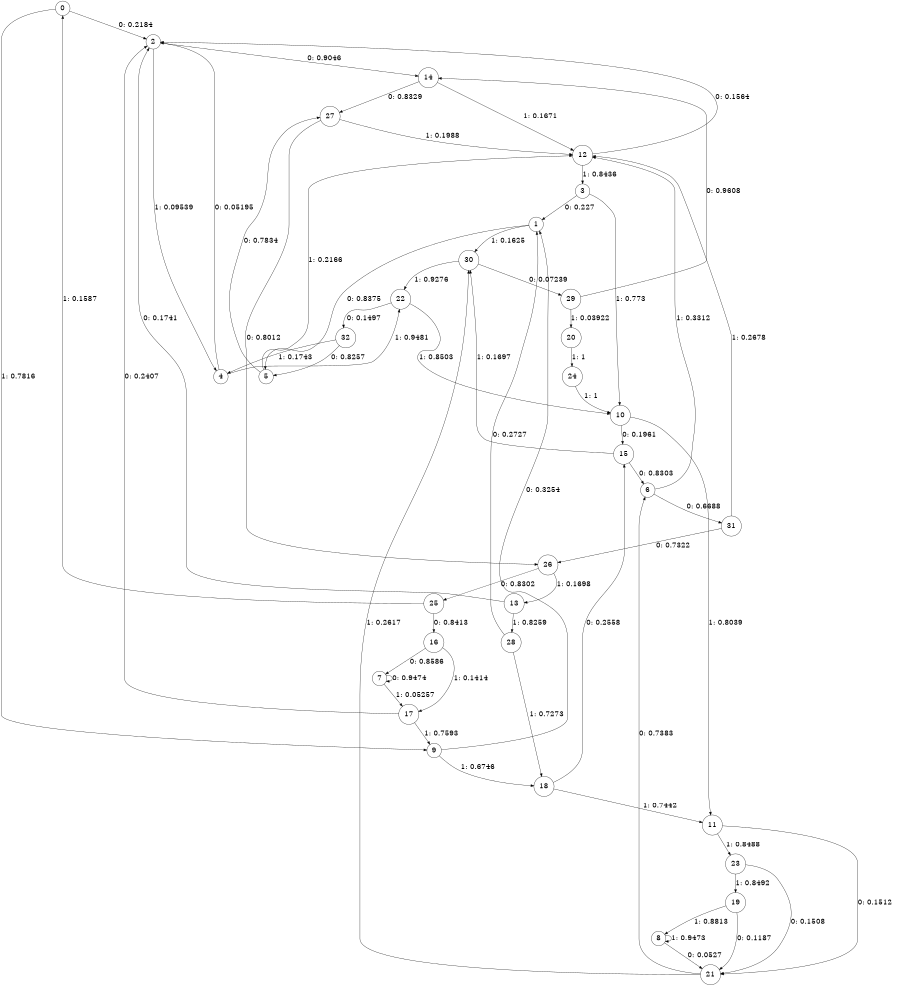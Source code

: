 digraph "ch12randomL7" {
size = "6,8.5";
ratio = "fill";
node [shape = circle];
node [fontsize = 24];
edge [fontsize = 24];
0 -> 2 [label = "0: 0.2184   "];
0 -> 9 [label = "1: 0.7816   "];
1 -> 5 [label = "0: 0.8375   "];
1 -> 30 [label = "1: 0.1625   "];
2 -> 14 [label = "0: 0.9046   "];
2 -> 4 [label = "1: 0.09539  "];
3 -> 1 [label = "0: 0.227    "];
3 -> 10 [label = "1: 0.773    "];
4 -> 2 [label = "0: 0.05195  "];
4 -> 22 [label = "1: 0.9481   "];
5 -> 27 [label = "0: 0.7834   "];
5 -> 12 [label = "1: 0.2166   "];
6 -> 31 [label = "0: 0.6688   "];
6 -> 12 [label = "1: 0.3312   "];
7 -> 7 [label = "0: 0.9474   "];
7 -> 17 [label = "1: 0.05257  "];
8 -> 21 [label = "0: 0.0527   "];
8 -> 8 [label = "1: 0.9473   "];
9 -> 1 [label = "0: 0.3254   "];
9 -> 18 [label = "1: 0.6746   "];
10 -> 15 [label = "0: 0.1961   "];
10 -> 11 [label = "1: 0.8039   "];
11 -> 21 [label = "0: 0.1512   "];
11 -> 23 [label = "1: 0.8488   "];
12 -> 2 [label = "0: 0.1564   "];
12 -> 3 [label = "1: 0.8436   "];
13 -> 2 [label = "0: 0.1741   "];
13 -> 28 [label = "1: 0.8259   "];
14 -> 27 [label = "0: 0.8329   "];
14 -> 12 [label = "1: 0.1671   "];
15 -> 6 [label = "0: 0.8303   "];
15 -> 30 [label = "1: 0.1697   "];
16 -> 7 [label = "0: 0.8586   "];
16 -> 17 [label = "1: 0.1414   "];
17 -> 2 [label = "0: 0.2407   "];
17 -> 9 [label = "1: 0.7593   "];
18 -> 15 [label = "0: 0.2558   "];
18 -> 11 [label = "1: 0.7442   "];
19 -> 21 [label = "0: 0.1187   "];
19 -> 8 [label = "1: 0.8813   "];
20 -> 24 [label = "1: 1        "];
21 -> 6 [label = "0: 0.7383   "];
21 -> 30 [label = "1: 0.2617   "];
22 -> 32 [label = "0: 0.1497   "];
22 -> 10 [label = "1: 0.8503   "];
23 -> 21 [label = "0: 0.1508   "];
23 -> 19 [label = "1: 0.8492   "];
24 -> 10 [label = "1: 1        "];
25 -> 16 [label = "0: 0.8413   "];
25 -> 0 [label = "1: 0.1587   "];
26 -> 25 [label = "0: 0.8302   "];
26 -> 13 [label = "1: 0.1698   "];
27 -> 26 [label = "0: 0.8012   "];
27 -> 12 [label = "1: 0.1988   "];
28 -> 1 [label = "0: 0.2727   "];
28 -> 18 [label = "1: 0.7273   "];
29 -> 14 [label = "0: 0.9608   "];
29 -> 20 [label = "1: 0.03922  "];
30 -> 29 [label = "0: 0.07239  "];
30 -> 22 [label = "1: 0.9276   "];
31 -> 26 [label = "0: 0.7322   "];
31 -> 12 [label = "1: 0.2678   "];
32 -> 5 [label = "0: 0.8257   "];
32 -> 4 [label = "1: 0.1743   "];
}